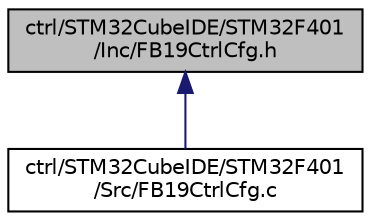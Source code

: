 digraph "ctrl/STM32CubeIDE/STM32F401/Inc/FB19CtrlCfg.h"
{
 // LATEX_PDF_SIZE
  edge [fontname="Helvetica",fontsize="10",labelfontname="Helvetica",labelfontsize="10"];
  node [fontname="Helvetica",fontsize="10",shape=record];
  Node1 [label="ctrl/STM32CubeIDE/STM32F401\l/Inc/FB19CtrlCfg.h",height=0.2,width=0.4,color="black", fillcolor="grey75", style="filled", fontcolor="black",tooltip="This file publishes the interface of the FieldBus19 Controller configuration file."];
  Node1 -> Node2 [dir="back",color="midnightblue",fontsize="10",style="solid"];
  Node2 [label="ctrl/STM32CubeIDE/STM32F401\l/Src/FB19CtrlCfg.c",height=0.2,width=0.4,color="black", fillcolor="white", style="filled",URL="$_f_b19_ctrl_cfg_8c.html",tooltip="This file implements the interface of the FieldBus19 Controller configuration module."];
}
